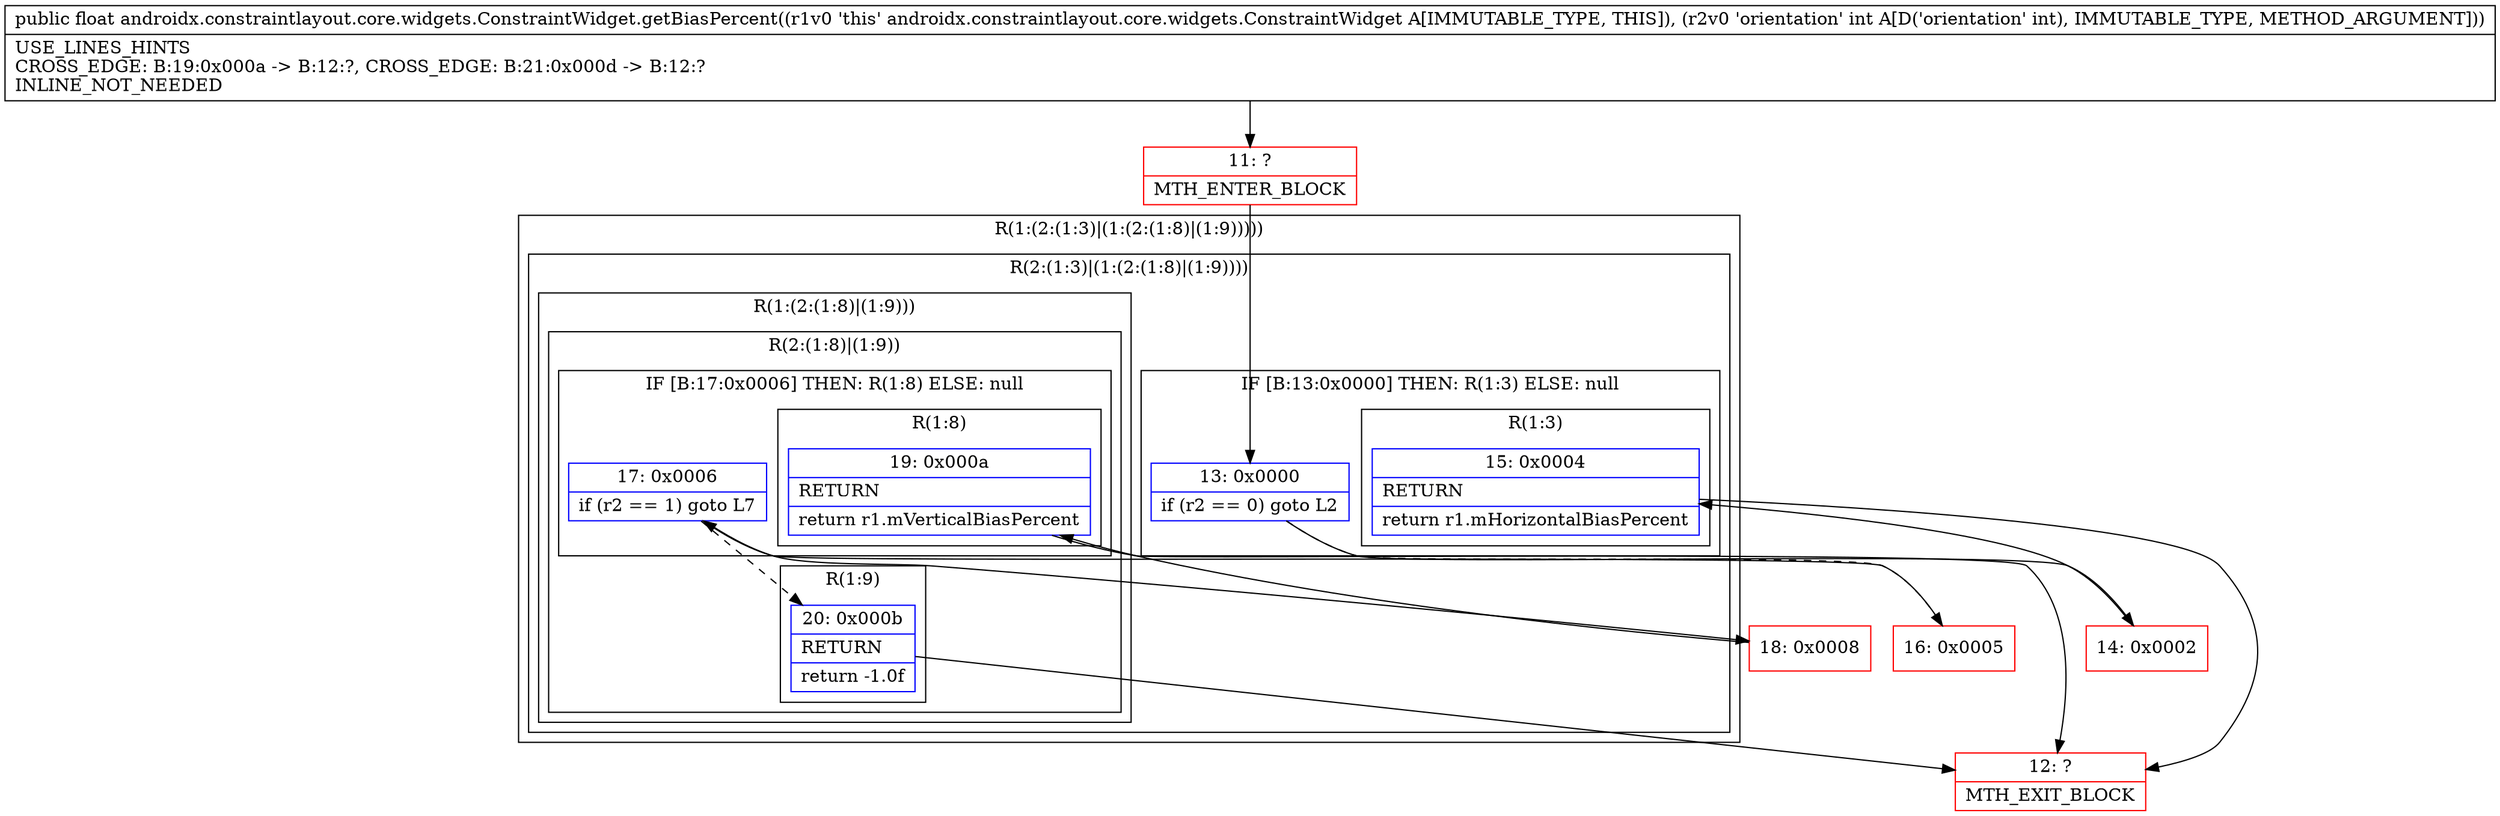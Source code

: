 digraph "CFG forandroidx.constraintlayout.core.widgets.ConstraintWidget.getBiasPercent(I)F" {
subgraph cluster_Region_1347492287 {
label = "R(1:(2:(1:3)|(1:(2:(1:8)|(1:9)))))";
node [shape=record,color=blue];
subgraph cluster_Region_327575257 {
label = "R(2:(1:3)|(1:(2:(1:8)|(1:9))))";
node [shape=record,color=blue];
subgraph cluster_IfRegion_1079845224 {
label = "IF [B:13:0x0000] THEN: R(1:3) ELSE: null";
node [shape=record,color=blue];
Node_13 [shape=record,label="{13\:\ 0x0000|if (r2 == 0) goto L2\l}"];
subgraph cluster_Region_1819086747 {
label = "R(1:3)";
node [shape=record,color=blue];
Node_15 [shape=record,label="{15\:\ 0x0004|RETURN\l|return r1.mHorizontalBiasPercent\l}"];
}
}
subgraph cluster_Region_875134792 {
label = "R(1:(2:(1:8)|(1:9)))";
node [shape=record,color=blue];
subgraph cluster_Region_347699130 {
label = "R(2:(1:8)|(1:9))";
node [shape=record,color=blue];
subgraph cluster_IfRegion_1028018724 {
label = "IF [B:17:0x0006] THEN: R(1:8) ELSE: null";
node [shape=record,color=blue];
Node_17 [shape=record,label="{17\:\ 0x0006|if (r2 == 1) goto L7\l}"];
subgraph cluster_Region_961778624 {
label = "R(1:8)";
node [shape=record,color=blue];
Node_19 [shape=record,label="{19\:\ 0x000a|RETURN\l|return r1.mVerticalBiasPercent\l}"];
}
}
subgraph cluster_Region_1182759069 {
label = "R(1:9)";
node [shape=record,color=blue];
Node_20 [shape=record,label="{20\:\ 0x000b|RETURN\l|return \-1.0f\l}"];
}
}
}
}
}
Node_11 [shape=record,color=red,label="{11\:\ ?|MTH_ENTER_BLOCK\l}"];
Node_14 [shape=record,color=red,label="{14\:\ 0x0002}"];
Node_12 [shape=record,color=red,label="{12\:\ ?|MTH_EXIT_BLOCK\l}"];
Node_16 [shape=record,color=red,label="{16\:\ 0x0005}"];
Node_18 [shape=record,color=red,label="{18\:\ 0x0008}"];
MethodNode[shape=record,label="{public float androidx.constraintlayout.core.widgets.ConstraintWidget.getBiasPercent((r1v0 'this' androidx.constraintlayout.core.widgets.ConstraintWidget A[IMMUTABLE_TYPE, THIS]), (r2v0 'orientation' int A[D('orientation' int), IMMUTABLE_TYPE, METHOD_ARGUMENT]))  | USE_LINES_HINTS\lCROSS_EDGE: B:19:0x000a \-\> B:12:?, CROSS_EDGE: B:21:0x000d \-\> B:12:?\lINLINE_NOT_NEEDED\l}"];
MethodNode -> Node_11;Node_13 -> Node_14;
Node_13 -> Node_16[style=dashed];
Node_15 -> Node_12;
Node_17 -> Node_18;
Node_17 -> Node_20[style=dashed];
Node_19 -> Node_12;
Node_20 -> Node_12;
Node_11 -> Node_13;
Node_14 -> Node_15;
Node_16 -> Node_17;
Node_18 -> Node_19;
}

